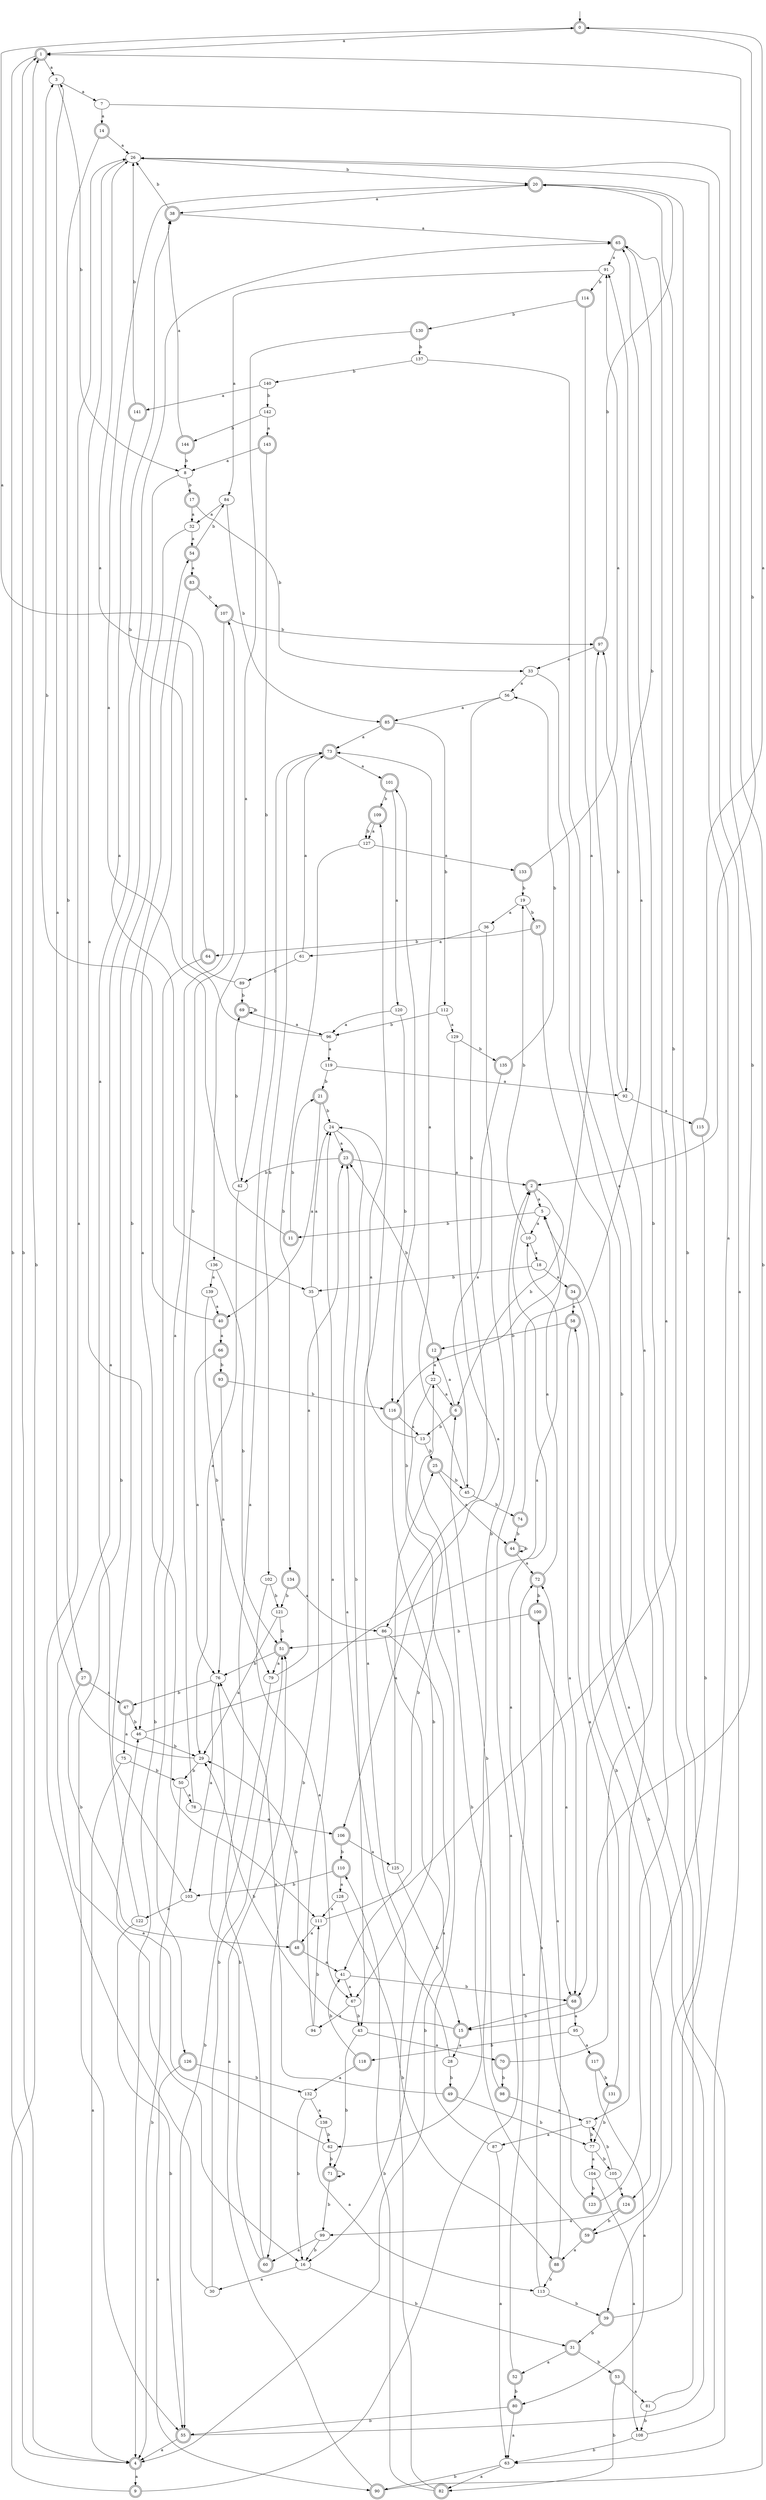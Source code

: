 digraph RandomDFA {
  __start0 [label="", shape=none];
  __start0 -> 0 [label=""];
  0 [shape=circle] [shape=doublecircle]
  0 -> 1 [label="a"]
  0 -> 2 [label="b"]
  1 [shape=doublecircle]
  1 -> 3 [label="a"]
  1 -> 4 [label="b"]
  2 [shape=doublecircle]
  2 -> 5 [label="a"]
  2 -> 6 [label="b"]
  3
  3 -> 7 [label="a"]
  3 -> 8 [label="b"]
  4 [shape=doublecircle]
  4 -> 9 [label="a"]
  4 -> 1 [label="b"]
  5
  5 -> 10 [label="a"]
  5 -> 11 [label="b"]
  6 [shape=doublecircle]
  6 -> 12 [label="a"]
  6 -> 13 [label="b"]
  7
  7 -> 14 [label="a"]
  7 -> 15 [label="b"]
  8
  8 -> 16 [label="a"]
  8 -> 17 [label="b"]
  9 [shape=doublecircle]
  9 -> 2 [label="a"]
  9 -> 1 [label="b"]
  10
  10 -> 18 [label="a"]
  10 -> 19 [label="b"]
  11 [shape=doublecircle]
  11 -> 20 [label="a"]
  11 -> 21 [label="b"]
  12 [shape=doublecircle]
  12 -> 22 [label="a"]
  12 -> 23 [label="b"]
  13
  13 -> 24 [label="a"]
  13 -> 25 [label="b"]
  14 [shape=doublecircle]
  14 -> 26 [label="a"]
  14 -> 27 [label="b"]
  15 [shape=doublecircle]
  15 -> 28 [label="a"]
  15 -> 29 [label="b"]
  16
  16 -> 30 [label="a"]
  16 -> 31 [label="b"]
  17 [shape=doublecircle]
  17 -> 32 [label="a"]
  17 -> 33 [label="b"]
  18
  18 -> 34 [label="a"]
  18 -> 35 [label="b"]
  19
  19 -> 36 [label="a"]
  19 -> 37 [label="b"]
  20 [shape=doublecircle]
  20 -> 38 [label="a"]
  20 -> 39 [label="b"]
  21 [shape=doublecircle]
  21 -> 40 [label="a"]
  21 -> 24 [label="b"]
  22
  22 -> 6 [label="a"]
  22 -> 41 [label="b"]
  23 [shape=doublecircle]
  23 -> 2 [label="a"]
  23 -> 42 [label="b"]
  24
  24 -> 23 [label="a"]
  24 -> 43 [label="b"]
  25 [shape=doublecircle]
  25 -> 44 [label="a"]
  25 -> 45 [label="b"]
  26
  26 -> 46 [label="a"]
  26 -> 20 [label="b"]
  27 [shape=doublecircle]
  27 -> 47 [label="a"]
  27 -> 48 [label="b"]
  28
  28 -> 23 [label="a"]
  28 -> 49 [label="b"]
  29
  29 -> 3 [label="a"]
  29 -> 50 [label="b"]
  30
  30 -> 26 [label="a"]
  30 -> 51 [label="b"]
  31 [shape=doublecircle]
  31 -> 52 [label="a"]
  31 -> 53 [label="b"]
  32
  32 -> 54 [label="a"]
  32 -> 55 [label="b"]
  33
  33 -> 56 [label="a"]
  33 -> 57 [label="b"]
  34 [shape=doublecircle]
  34 -> 58 [label="a"]
  34 -> 59 [label="b"]
  35
  35 -> 24 [label="a"]
  35 -> 60 [label="b"]
  36
  36 -> 61 [label="a"]
  36 -> 62 [label="b"]
  37 [shape=doublecircle]
  37 -> 63 [label="a"]
  37 -> 64 [label="b"]
  38 [shape=doublecircle]
  38 -> 65 [label="a"]
  38 -> 26 [label="b"]
  39 [shape=doublecircle]
  39 -> 26 [label="a"]
  39 -> 31 [label="b"]
  40 [shape=doublecircle]
  40 -> 66 [label="a"]
  40 -> 3 [label="b"]
  41
  41 -> 67 [label="a"]
  41 -> 68 [label="b"]
  42
  42 -> 29 [label="a"]
  42 -> 69 [label="b"]
  43
  43 -> 70 [label="a"]
  43 -> 71 [label="b"]
  44 [shape=doublecircle]
  44 -> 72 [label="a"]
  44 -> 44 [label="b"]
  45
  45 -> 73 [label="a"]
  45 -> 74 [label="b"]
  46
  46 -> 10 [label="a"]
  46 -> 29 [label="b"]
  47 [shape=doublecircle]
  47 -> 75 [label="a"]
  47 -> 46 [label="b"]
  48 [shape=doublecircle]
  48 -> 41 [label="a"]
  48 -> 29 [label="b"]
  49 [shape=doublecircle]
  49 -> 76 [label="a"]
  49 -> 77 [label="b"]
  50
  50 -> 78 [label="a"]
  50 -> 4 [label="b"]
  51 [shape=doublecircle]
  51 -> 79 [label="a"]
  51 -> 76 [label="b"]
  52 [shape=doublecircle]
  52 -> 72 [label="a"]
  52 -> 80 [label="b"]
  53 [shape=doublecircle]
  53 -> 81 [label="a"]
  53 -> 82 [label="b"]
  54 [shape=doublecircle]
  54 -> 83 [label="a"]
  54 -> 84 [label="b"]
  55 [shape=doublecircle]
  55 -> 4 [label="a"]
  55 -> 5 [label="b"]
  56
  56 -> 85 [label="a"]
  56 -> 86 [label="b"]
  57
  57 -> 87 [label="a"]
  57 -> 77 [label="b"]
  58 [shape=doublecircle]
  58 -> 68 [label="a"]
  58 -> 12 [label="b"]
  59 [shape=doublecircle]
  59 -> 88 [label="a"]
  59 -> 22 [label="b"]
  60 [shape=doublecircle]
  60 -> 73 [label="a"]
  60 -> 76 [label="b"]
  61
  61 -> 73 [label="a"]
  61 -> 89 [label="b"]
  62
  62 -> 46 [label="a"]
  62 -> 71 [label="b"]
  63
  63 -> 82 [label="a"]
  63 -> 90 [label="b"]
  64 [shape=doublecircle]
  64 -> 0 [label="a"]
  64 -> 4 [label="b"]
  65 [shape=doublecircle]
  65 -> 91 [label="a"]
  65 -> 92 [label="b"]
  66 [shape=doublecircle]
  66 -> 76 [label="a"]
  66 -> 93 [label="b"]
  67
  67 -> 94 [label="a"]
  67 -> 43 [label="b"]
  68 [shape=doublecircle]
  68 -> 95 [label="a"]
  68 -> 15 [label="b"]
  69 [shape=doublecircle]
  69 -> 96 [label="a"]
  69 -> 69 [label="b"]
  70 [shape=doublecircle]
  70 -> 97 [label="a"]
  70 -> 98 [label="b"]
  71 [shape=doublecircle]
  71 -> 71 [label="a"]
  71 -> 99 [label="b"]
  72 [shape=doublecircle]
  72 -> 5 [label="a"]
  72 -> 100 [label="b"]
  73 [shape=doublecircle]
  73 -> 101 [label="a"]
  73 -> 102 [label="b"]
  74 [shape=doublecircle]
  74 -> 91 [label="a"]
  74 -> 44 [label="b"]
  75
  75 -> 4 [label="a"]
  75 -> 50 [label="b"]
  76
  76 -> 103 [label="a"]
  76 -> 47 [label="b"]
  77
  77 -> 104 [label="a"]
  77 -> 105 [label="b"]
  78
  78 -> 106 [label="a"]
  78 -> 107 [label="b"]
  79
  79 -> 23 [label="a"]
  79 -> 55 [label="b"]
  80 [shape=doublecircle]
  80 -> 63 [label="a"]
  80 -> 55 [label="b"]
  81
  81 -> 65 [label="a"]
  81 -> 108 [label="b"]
  82 [shape=doublecircle]
  82 -> 109 [label="a"]
  82 -> 110 [label="b"]
  83 [shape=doublecircle]
  83 -> 111 [label="a"]
  83 -> 107 [label="b"]
  84
  84 -> 32 [label="a"]
  84 -> 85 [label="b"]
  85 [shape=doublecircle]
  85 -> 73 [label="a"]
  85 -> 112 [label="b"]
  86
  86 -> 16 [label="a"]
  86 -> 4 [label="b"]
  87
  87 -> 63 [label="a"]
  87 -> 101 [label="b"]
  88 [shape=doublecircle]
  88 -> 72 [label="a"]
  88 -> 113 [label="b"]
  89
  89 -> 26 [label="a"]
  89 -> 69 [label="b"]
  90 [shape=doublecircle]
  90 -> 51 [label="a"]
  90 -> 1 [label="b"]
  91
  91 -> 84 [label="a"]
  91 -> 114 [label="b"]
  92
  92 -> 115 [label="a"]
  92 -> 97 [label="b"]
  93 [shape=doublecircle]
  93 -> 76 [label="a"]
  93 -> 116 [label="b"]
  94
  94 -> 24 [label="a"]
  94 -> 111 [label="b"]
  95
  95 -> 117 [label="a"]
  95 -> 118 [label="b"]
  96
  96 -> 119 [label="a"]
  96 -> 38 [label="b"]
  97 [shape=doublecircle]
  97 -> 33 [label="a"]
  97 -> 20 [label="b"]
  98 [shape=doublecircle]
  98 -> 57 [label="a"]
  98 -> 6 [label="b"]
  99
  99 -> 60 [label="a"]
  99 -> 16 [label="b"]
  100 [shape=doublecircle]
  100 -> 68 [label="a"]
  100 -> 51 [label="b"]
  101 [shape=doublecircle]
  101 -> 120 [label="a"]
  101 -> 109 [label="b"]
  102
  102 -> 67 [label="a"]
  102 -> 121 [label="b"]
  103
  103 -> 122 [label="a"]
  103 -> 54 [label="b"]
  104
  104 -> 108 [label="a"]
  104 -> 123 [label="b"]
  105
  105 -> 124 [label="a"]
  105 -> 57 [label="b"]
  106 [shape=doublecircle]
  106 -> 125 [label="a"]
  106 -> 110 [label="b"]
  107 [shape=doublecircle]
  107 -> 126 [label="a"]
  107 -> 97 [label="b"]
  108
  108 -> 26 [label="a"]
  108 -> 63 [label="b"]
  109 [shape=doublecircle]
  109 -> 127 [label="a"]
  109 -> 127 [label="b"]
  110 [shape=doublecircle]
  110 -> 128 [label="a"]
  110 -> 103 [label="b"]
  111
  111 -> 48 [label="a"]
  111 -> 20 [label="b"]
  112
  112 -> 129 [label="a"]
  112 -> 96 [label="b"]
  113
  113 -> 100 [label="a"]
  113 -> 39 [label="b"]
  114 [shape=doublecircle]
  114 -> 116 [label="a"]
  114 -> 130 [label="b"]
  115 [shape=doublecircle]
  115 -> 0 [label="a"]
  115 -> 124 [label="b"]
  116 [shape=doublecircle]
  116 -> 13 [label="a"]
  116 -> 67 [label="b"]
  117 [shape=doublecircle]
  117 -> 80 [label="a"]
  117 -> 131 [label="b"]
  118 [shape=doublecircle]
  118 -> 132 [label="a"]
  118 -> 41 [label="b"]
  119
  119 -> 92 [label="a"]
  119 -> 21 [label="b"]
  120
  120 -> 96 [label="a"]
  120 -> 116 [label="b"]
  121
  121 -> 29 [label="a"]
  121 -> 51 [label="b"]
  122
  122 -> 65 [label="a"]
  122 -> 55 [label="b"]
  123 [shape=doublecircle]
  123 -> 2 [label="a"]
  123 -> 65 [label="b"]
  124 [shape=doublecircle]
  124 -> 99 [label="a"]
  124 -> 59 [label="b"]
  125
  125 -> 25 [label="a"]
  125 -> 15 [label="b"]
  126 [shape=doublecircle]
  126 -> 90 [label="a"]
  126 -> 132 [label="b"]
  127
  127 -> 133 [label="a"]
  127 -> 134 [label="b"]
  128
  128 -> 111 [label="a"]
  128 -> 88 [label="b"]
  129
  129 -> 106 [label="a"]
  129 -> 135 [label="b"]
  130 [shape=doublecircle]
  130 -> 136 [label="a"]
  130 -> 137 [label="b"]
  131 [shape=doublecircle]
  131 -> 58 [label="a"]
  131 -> 77 [label="b"]
  132
  132 -> 138 [label="a"]
  132 -> 16 [label="b"]
  133 [shape=doublecircle]
  133 -> 91 [label="a"]
  133 -> 19 [label="b"]
  134 [shape=doublecircle]
  134 -> 86 [label="a"]
  134 -> 121 [label="b"]
  135 [shape=doublecircle]
  135 -> 45 [label="a"]
  135 -> 56 [label="b"]
  136
  136 -> 139 [label="a"]
  136 -> 51 [label="b"]
  137
  137 -> 68 [label="a"]
  137 -> 140 [label="b"]
  138
  138 -> 113 [label="a"]
  138 -> 62 [label="b"]
  139
  139 -> 40 [label="a"]
  139 -> 79 [label="b"]
  140
  140 -> 141 [label="a"]
  140 -> 142 [label="b"]
  141 [shape=doublecircle]
  141 -> 35 [label="a"]
  141 -> 26 [label="b"]
  142
  142 -> 143 [label="a"]
  142 -> 144 [label="b"]
  143 [shape=doublecircle]
  143 -> 8 [label="a"]
  143 -> 42 [label="b"]
  144 [shape=doublecircle]
  144 -> 38 [label="a"]
  144 -> 8 [label="b"]
}
